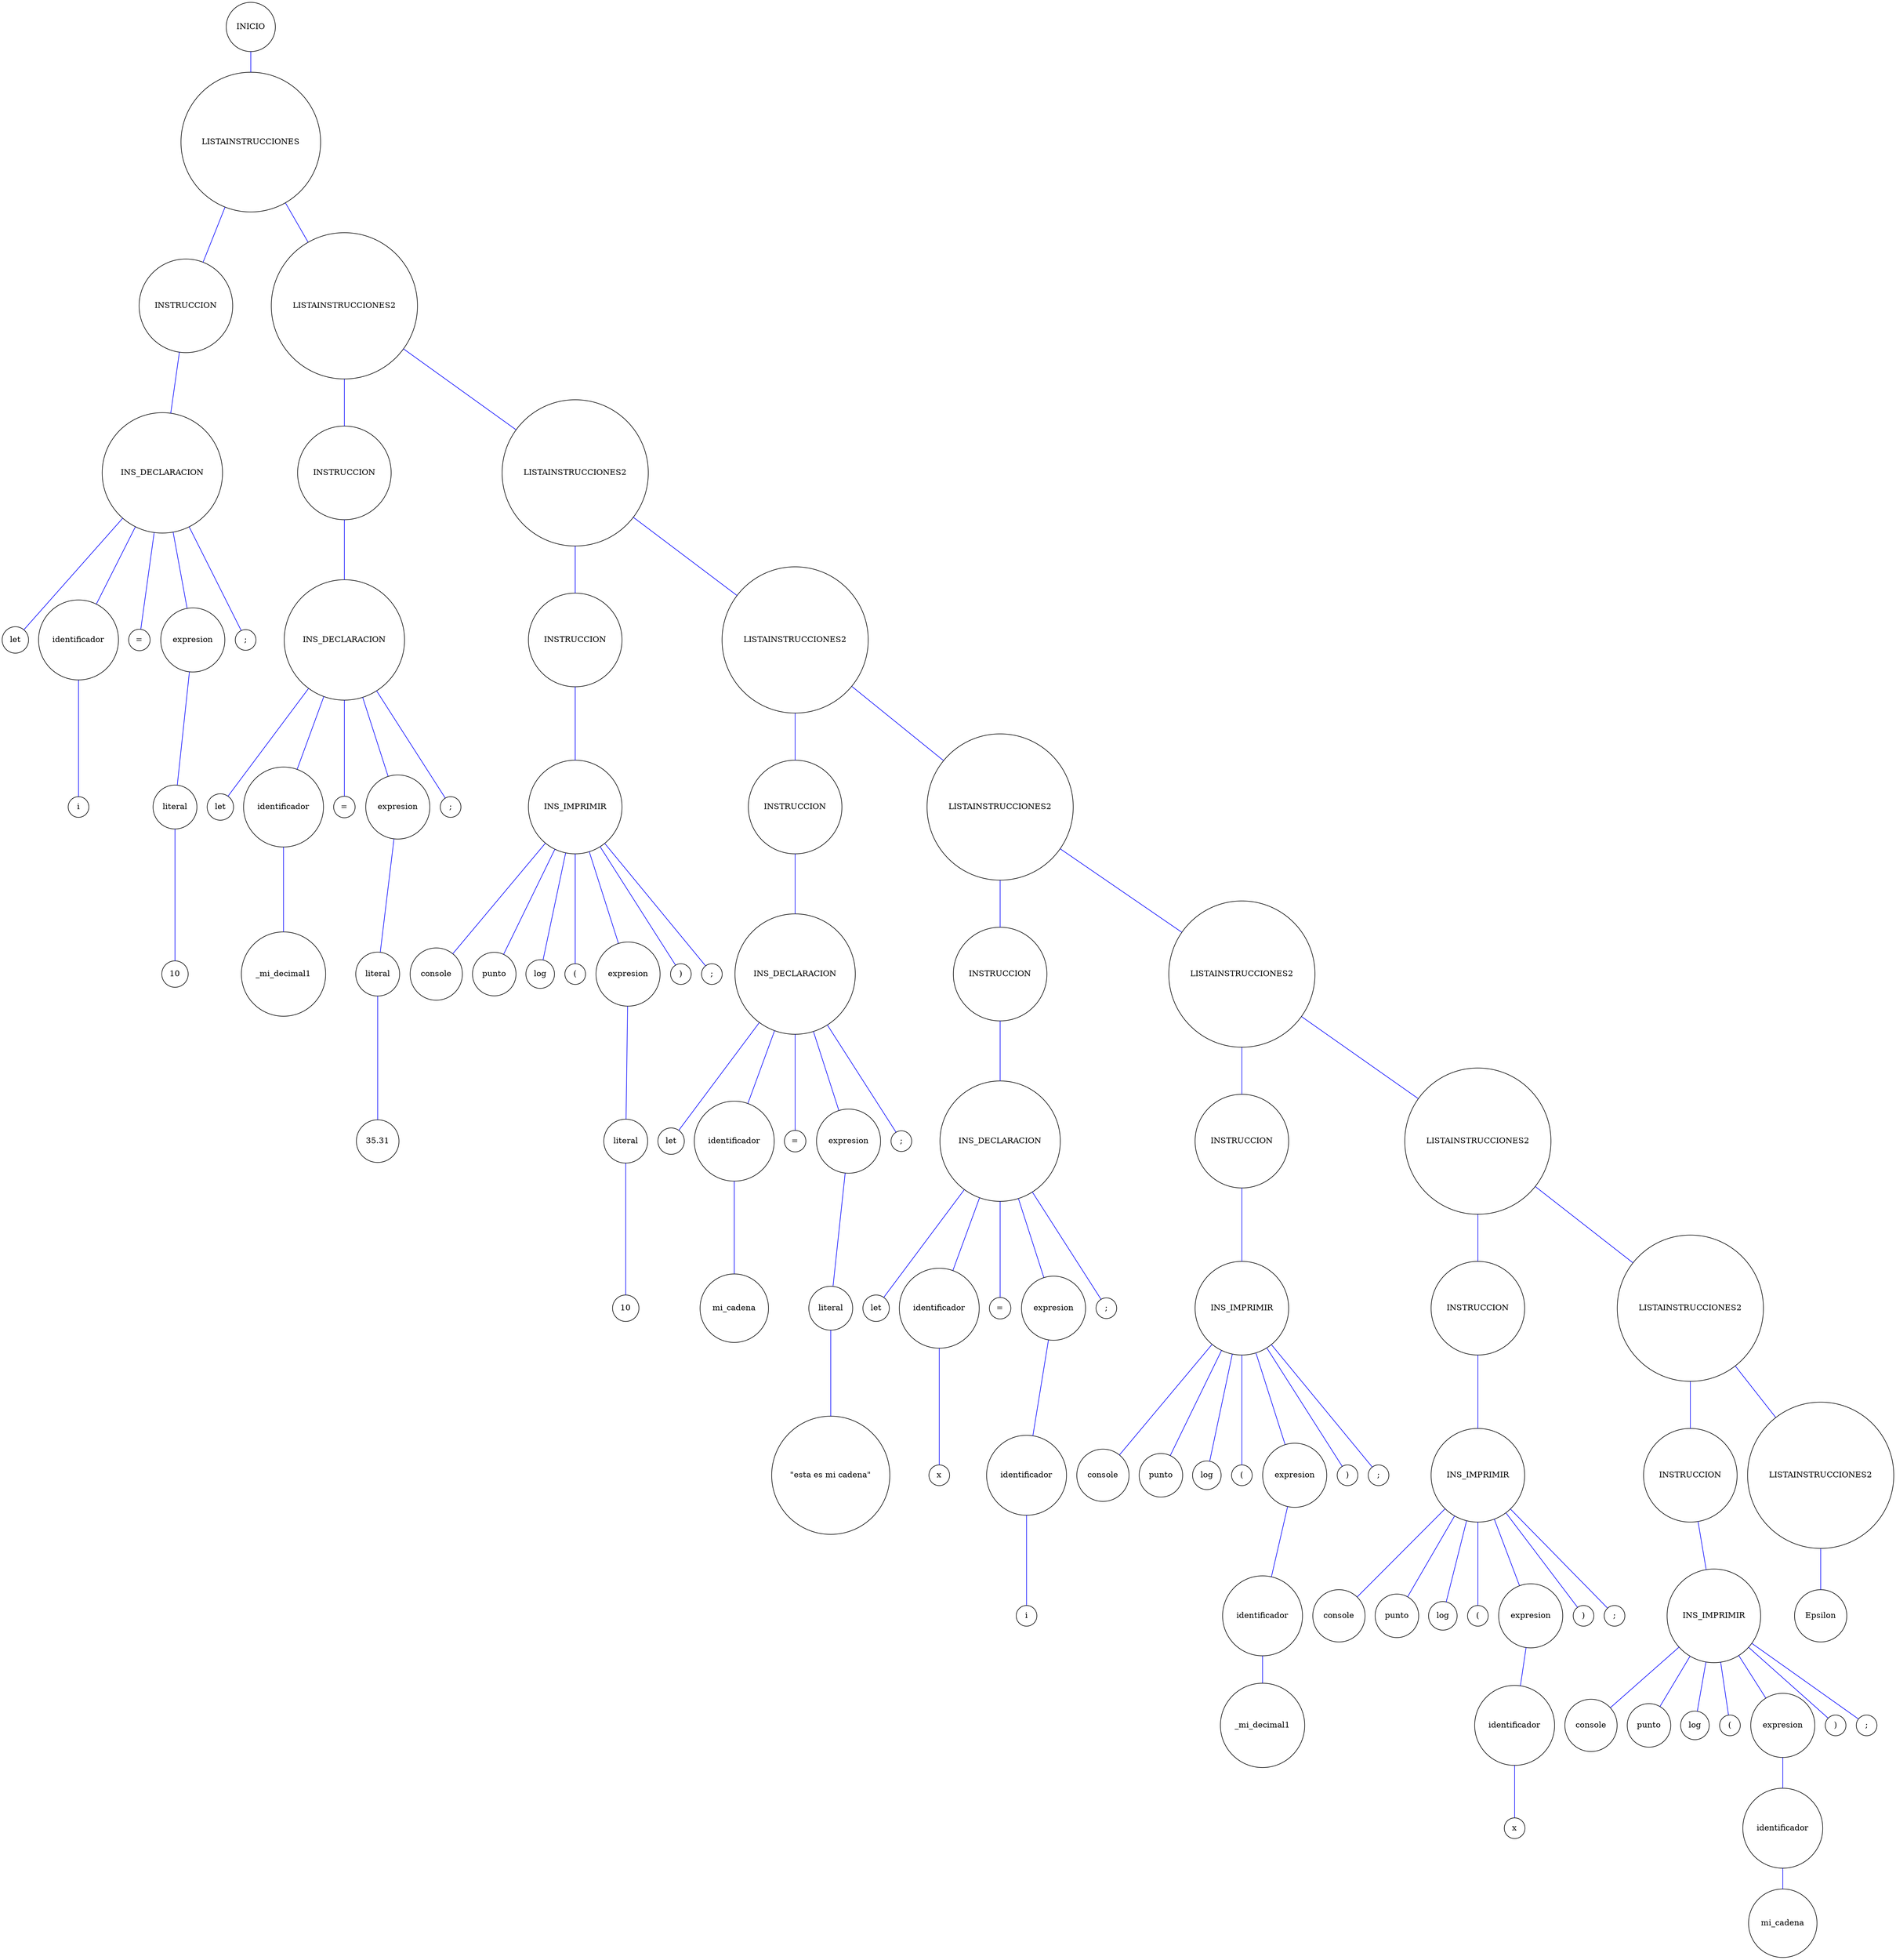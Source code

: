 // png
graph Ast {
	node [shape=circle]
	edge [color=blue]
	splines=false
	1 [label=INICIO]
	2 [label=LISTAINSTRUCCIONES]
	3 [label=INSTRUCCION]
	4 [label=INS_DECLARACION]
	5 [label=let]
	6 [label=identificador]
	7 [label=i]
	6 -- 7
	8 [label="="]
	9 [label=expresion]
	10 [label=literal]
	11 [label=10]
	10 -- 11
	9 -- 10
	12 [label=";"]
	4 -- 5
	4 -- 6
	4 -- 8
	4 -- 9
	4 -- 12
	3 -- 4
	2 -- 3
	13 [label=LISTAINSTRUCCIONES2]
	14 [label=INSTRUCCION]
	15 [label=INS_DECLARACION]
	16 [label=let]
	17 [label=identificador]
	18 [label=_mi_decimal1]
	17 -- 18
	19 [label="="]
	20 [label=expresion]
	21 [label=literal]
	22 [label=35.31]
	21 -- 22
	20 -- 21
	23 [label=";"]
	15 -- 16
	15 -- 17
	15 -- 19
	15 -- 20
	15 -- 23
	14 -- 15
	13 -- 14
	24 [label=LISTAINSTRUCCIONES2]
	25 [label=INSTRUCCION]
	26 [label=INS_IMPRIMIR]
	27 [label=console]
	28 [label=punto]
	29 [label=log]
	30 [label="("]
	31 [label=expresion]
	32 [label=literal]
	33 [label=10]
	32 -- 33
	31 -- 32
	34 [label=")"]
	35 [label=";"]
	26 -- 27
	26 -- 28
	26 -- 29
	26 -- 30
	26 -- 31
	26 -- 34
	26 -- 35
	25 -- 26
	24 -- 25
	36 [label=LISTAINSTRUCCIONES2]
	37 [label=INSTRUCCION]
	38 [label=INS_DECLARACION]
	39 [label=let]
	40 [label=identificador]
	41 [label=mi_cadena]
	40 -- 41
	42 [label="="]
	43 [label=expresion]
	44 [label=literal]
	45 [label="\"esta es mi cadena\""]
	44 -- 45
	43 -- 44
	46 [label=";"]
	38 -- 39
	38 -- 40
	38 -- 42
	38 -- 43
	38 -- 46
	37 -- 38
	36 -- 37
	47 [label=LISTAINSTRUCCIONES2]
	48 [label=INSTRUCCION]
	49 [label=INS_DECLARACION]
	50 [label=let]
	51 [label=identificador]
	52 [label=x]
	51 -- 52
	53 [label="="]
	54 [label=expresion]
	55 [label=identificador]
	56 [label=i]
	55 -- 56
	54 -- 55
	57 [label=";"]
	49 -- 50
	49 -- 51
	49 -- 53
	49 -- 54
	49 -- 57
	48 -- 49
	47 -- 48
	58 [label=LISTAINSTRUCCIONES2]
	59 [label=INSTRUCCION]
	60 [label=INS_IMPRIMIR]
	61 [label=console]
	62 [label=punto]
	63 [label=log]
	64 [label="("]
	65 [label=expresion]
	66 [label=identificador]
	67 [label=_mi_decimal1]
	66 -- 67
	65 -- 66
	68 [label=")"]
	69 [label=";"]
	60 -- 61
	60 -- 62
	60 -- 63
	60 -- 64
	60 -- 65
	60 -- 68
	60 -- 69
	59 -- 60
	58 -- 59
	70 [label=LISTAINSTRUCCIONES2]
	71 [label=INSTRUCCION]
	72 [label=INS_IMPRIMIR]
	73 [label=console]
	74 [label=punto]
	75 [label=log]
	76 [label="("]
	77 [label=expresion]
	78 [label=identificador]
	79 [label=x]
	78 -- 79
	77 -- 78
	80 [label=")"]
	81 [label=";"]
	72 -- 73
	72 -- 74
	72 -- 75
	72 -- 76
	72 -- 77
	72 -- 80
	72 -- 81
	71 -- 72
	70 -- 71
	82 [label=LISTAINSTRUCCIONES2]
	83 [label=INSTRUCCION]
	84 [label=INS_IMPRIMIR]
	85 [label=console]
	86 [label=punto]
	87 [label=log]
	88 [label="("]
	89 [label=expresion]
	90 [label=identificador]
	91 [label=mi_cadena]
	90 -- 91
	89 -- 90
	92 [label=")"]
	93 [label=";"]
	84 -- 85
	84 -- 86
	84 -- 87
	84 -- 88
	84 -- 89
	84 -- 92
	84 -- 93
	83 -- 84
	82 -- 83
	94 [label=LISTAINSTRUCCIONES2]
	95 [label=Epsilon]
	94 -- 95
	82 -- 94
	70 -- 82
	58 -- 70
	47 -- 58
	36 -- 47
	24 -- 36
	13 -- 24
	2 -- 13
	1 -- 2
}
